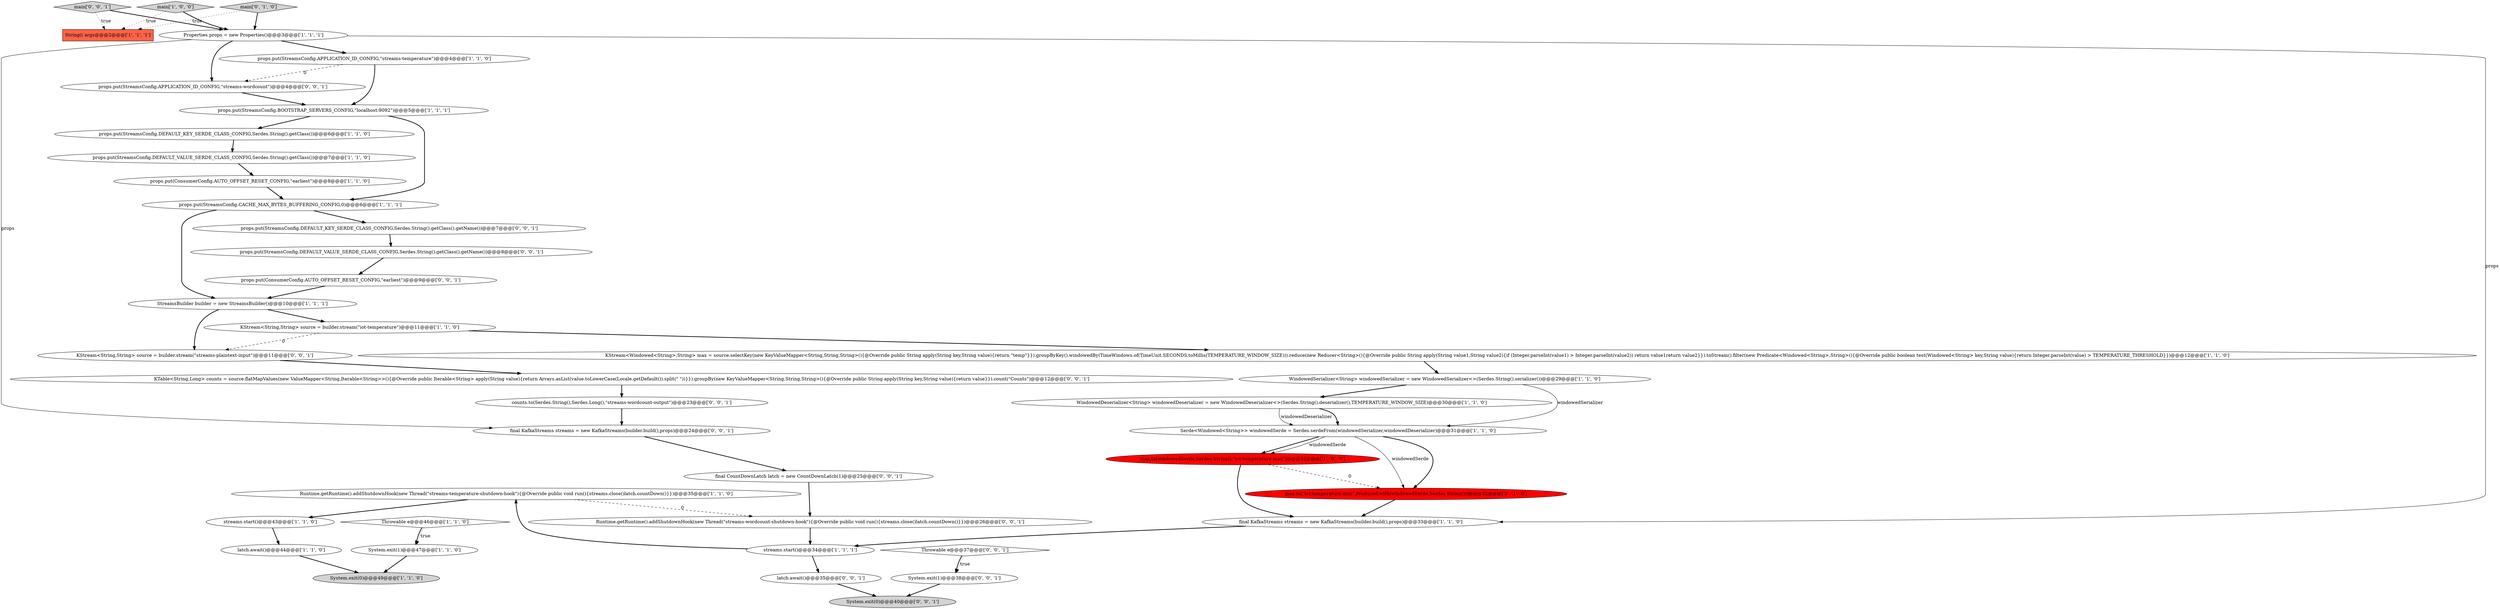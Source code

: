 digraph {
7 [style = filled, label = "streams.start()@@@43@@@['1', '1', '0']", fillcolor = white, shape = ellipse image = "AAA0AAABBB1BBB"];
15 [style = filled, label = "max.to(windowedSerde,Serdes.String(),\"iot-temperature-max\")@@@32@@@['1', '0', '0']", fillcolor = red, shape = ellipse image = "AAA1AAABBB1BBB"];
33 [style = filled, label = "KTable<String,Long> counts = source.flatMapValues(new ValueMapper<String,Iterable<String>>(){@Override public Iterable<String> apply(String value){return Arrays.asList(value.toLowerCase(Locale.getDefault()).split(\" \"))}}).groupBy(new KeyValueMapper<String,String,String>(){@Override public String apply(String key,String value){return value}}).count(\"Counts\")@@@12@@@['0', '0', '1']", fillcolor = white, shape = ellipse image = "AAA0AAABBB3BBB"];
26 [style = filled, label = "Runtime.getRuntime().addShutdownHook(new Thread(\"streams-wordcount-shutdown-hook\"){@Override public void run(){streams.close()latch.countDown()}})@@@26@@@['0', '0', '1']", fillcolor = white, shape = ellipse image = "AAA0AAABBB3BBB"];
35 [style = filled, label = "counts.to(Serdes.String(),Serdes.Long(),\"streams-wordcount-output\")@@@23@@@['0', '0', '1']", fillcolor = white, shape = ellipse image = "AAA0AAABBB3BBB"];
31 [style = filled, label = "Throwable e@@@37@@@['0', '0', '1']", fillcolor = white, shape = diamond image = "AAA0AAABBB3BBB"];
2 [style = filled, label = "System.exit(1)@@@47@@@['1', '1', '0']", fillcolor = white, shape = ellipse image = "AAA0AAABBB1BBB"];
36 [style = filled, label = "final CountDownLatch latch = new CountDownLatch(1)@@@25@@@['0', '0', '1']", fillcolor = white, shape = ellipse image = "AAA0AAABBB3BBB"];
38 [style = filled, label = "props.put(StreamsConfig.DEFAULT_VALUE_SERDE_CLASS_CONFIG,Serdes.String().getClass().getName())@@@8@@@['0', '0', '1']", fillcolor = white, shape = ellipse image = "AAA0AAABBB3BBB"];
18 [style = filled, label = "streams.start()@@@34@@@['1', '1', '1']", fillcolor = white, shape = ellipse image = "AAA0AAABBB1BBB"];
39 [style = filled, label = "latch.await()@@@35@@@['0', '0', '1']", fillcolor = white, shape = ellipse image = "AAA0AAABBB3BBB"];
40 [style = filled, label = "props.put(StreamsConfig.DEFAULT_KEY_SERDE_CLASS_CONFIG,Serdes.String().getClass().getName())@@@7@@@['0', '0', '1']", fillcolor = white, shape = ellipse image = "AAA0AAABBB3BBB"];
37 [style = filled, label = "System.exit(1)@@@38@@@['0', '0', '1']", fillcolor = white, shape = ellipse image = "AAA0AAABBB3BBB"];
25 [style = filled, label = "max.to(\"iot-temperature-max\",Produced.with(windowedSerde,Serdes.String()))@@@32@@@['0', '1', '0']", fillcolor = red, shape = ellipse image = "AAA1AAABBB2BBB"];
10 [style = filled, label = "Serde<Windowed<String>> windowedSerde = Serdes.serdeFrom(windowedSerializer,windowedDeserializer)@@@31@@@['1', '1', '0']", fillcolor = white, shape = ellipse image = "AAA0AAABBB1BBB"];
8 [style = filled, label = "Runtime.getRuntime().addShutdownHook(new Thread(\"streams-temperature-shutdown-hook\"){@Override public void run(){streams.close()latch.countDown()}})@@@35@@@['1', '1', '0']", fillcolor = white, shape = ellipse image = "AAA0AAABBB1BBB"];
12 [style = filled, label = "latch.await()@@@44@@@['1', '1', '0']", fillcolor = white, shape = ellipse image = "AAA0AAABBB1BBB"];
29 [style = filled, label = "props.put(StreamsConfig.APPLICATION_ID_CONFIG,\"streams-wordcount\")@@@4@@@['0', '0', '1']", fillcolor = white, shape = ellipse image = "AAA0AAABBB3BBB"];
5 [style = filled, label = "props.put(StreamsConfig.DEFAULT_KEY_SERDE_CLASS_CONFIG,Serdes.String().getClass())@@@6@@@['1', '1', '0']", fillcolor = white, shape = ellipse image = "AAA0AAABBB1BBB"];
13 [style = filled, label = "StreamsBuilder builder = new StreamsBuilder()@@@10@@@['1', '1', '1']", fillcolor = white, shape = ellipse image = "AAA0AAABBB1BBB"];
19 [style = filled, label = "System.exit(0)@@@49@@@['1', '1', '0']", fillcolor = lightgray, shape = ellipse image = "AAA0AAABBB1BBB"];
20 [style = filled, label = "KStream<Windowed<String>,String> max = source.selectKey(new KeyValueMapper<String,String,String>(){@Override public String apply(String key,String value){return \"temp\"}}).groupByKey().windowedBy(TimeWindows.of(TimeUnit.SECONDS.toMillis(TEMPERATURE_WINDOW_SIZE))).reduce(new Reducer<String>(){@Override public String apply(String value1,String value2){if (Integer.parseInt(value1) > Integer.parseInt(value2)) return value1return value2}}).toStream().filter(new Predicate<Windowed<String>,String>(){@Override public boolean test(Windowed<String> key,String value){return Integer.parseInt(value) > TEMPERATURE_THRESHOLD}})@@@12@@@['1', '1', '0']", fillcolor = white, shape = ellipse image = "AAA0AAABBB1BBB"];
27 [style = filled, label = "main['0', '0', '1']", fillcolor = lightgray, shape = diamond image = "AAA0AAABBB3BBB"];
6 [style = filled, label = "Properties props = new Properties()@@@3@@@['1', '1', '1']", fillcolor = white, shape = ellipse image = "AAA0AAABBB1BBB"];
24 [style = filled, label = "main['0', '1', '0']", fillcolor = lightgray, shape = diamond image = "AAA0AAABBB2BBB"];
21 [style = filled, label = "final KafkaStreams streams = new KafkaStreams(builder.build(),props)@@@33@@@['1', '1', '0']", fillcolor = white, shape = ellipse image = "AAA0AAABBB1BBB"];
22 [style = filled, label = "String(( args@@@2@@@['1', '1', '1']", fillcolor = tomato, shape = box image = "AAA0AAABBB1BBB"];
11 [style = filled, label = "main['1', '0', '0']", fillcolor = lightgray, shape = diamond image = "AAA0AAABBB1BBB"];
32 [style = filled, label = "final KafkaStreams streams = new KafkaStreams(builder.build(),props)@@@24@@@['0', '0', '1']", fillcolor = white, shape = ellipse image = "AAA0AAABBB3BBB"];
9 [style = filled, label = "props.put(ConsumerConfig.AUTO_OFFSET_RESET_CONFIG,\"earliest\")@@@8@@@['1', '1', '0']", fillcolor = white, shape = ellipse image = "AAA0AAABBB1BBB"];
30 [style = filled, label = "KStream<String,String> source = builder.stream(\"streams-plaintext-input\")@@@11@@@['0', '0', '1']", fillcolor = white, shape = ellipse image = "AAA0AAABBB3BBB"];
4 [style = filled, label = "Throwable e@@@46@@@['1', '1', '0']", fillcolor = white, shape = diamond image = "AAA0AAABBB1BBB"];
17 [style = filled, label = "WindowedDeserializer<String> windowedDeserializer = new WindowedDeserializer<>(Serdes.String().deserializer(),TEMPERATURE_WINDOW_SIZE)@@@30@@@['1', '1', '0']", fillcolor = white, shape = ellipse image = "AAA0AAABBB1BBB"];
1 [style = filled, label = "props.put(StreamsConfig.CACHE_MAX_BYTES_BUFFERING_CONFIG,0)@@@6@@@['1', '1', '1']", fillcolor = white, shape = ellipse image = "AAA0AAABBB1BBB"];
23 [style = filled, label = "KStream<String,String> source = builder.stream(\"iot-temperature\")@@@11@@@['1', '1', '0']", fillcolor = white, shape = ellipse image = "AAA0AAABBB1BBB"];
16 [style = filled, label = "WindowedSerializer<String> windowedSerializer = new WindowedSerializer<>(Serdes.String().serializer())@@@29@@@['1', '1', '0']", fillcolor = white, shape = ellipse image = "AAA0AAABBB1BBB"];
34 [style = filled, label = "props.put(ConsumerConfig.AUTO_OFFSET_RESET_CONFIG,\"earliest\")@@@9@@@['0', '0', '1']", fillcolor = white, shape = ellipse image = "AAA0AAABBB3BBB"];
28 [style = filled, label = "System.exit(0)@@@40@@@['0', '0', '1']", fillcolor = lightgray, shape = ellipse image = "AAA0AAABBB3BBB"];
0 [style = filled, label = "props.put(StreamsConfig.APPLICATION_ID_CONFIG,\"streams-temperature\")@@@4@@@['1', '1', '0']", fillcolor = white, shape = ellipse image = "AAA0AAABBB1BBB"];
3 [style = filled, label = "props.put(StreamsConfig.BOOTSTRAP_SERVERS_CONFIG,\"localhost:9092\")@@@5@@@['1', '1', '1']", fillcolor = white, shape = ellipse image = "AAA0AAABBB1BBB"];
14 [style = filled, label = "props.put(StreamsConfig.DEFAULT_VALUE_SERDE_CLASS_CONFIG,Serdes.String().getClass())@@@7@@@['1', '1', '0']", fillcolor = white, shape = ellipse image = "AAA0AAABBB1BBB"];
0->3 [style = bold, label=""];
17->10 [style = bold, label=""];
6->32 [style = solid, label="props"];
31->37 [style = bold, label=""];
23->20 [style = bold, label=""];
33->35 [style = bold, label=""];
2->19 [style = bold, label=""];
37->28 [style = bold, label=""];
10->15 [style = bold, label=""];
31->37 [style = dotted, label="true"];
30->33 [style = bold, label=""];
3->1 [style = bold, label=""];
27->22 [style = dotted, label="true"];
17->10 [style = solid, label="windowedDeserializer"];
7->12 [style = bold, label=""];
1->40 [style = bold, label=""];
15->21 [style = bold, label=""];
10->25 [style = solid, label="windowedSerde"];
11->6 [style = bold, label=""];
29->3 [style = bold, label=""];
34->13 [style = bold, label=""];
10->15 [style = solid, label="windowedSerde"];
35->32 [style = bold, label=""];
6->0 [style = bold, label=""];
4->2 [style = bold, label=""];
16->17 [style = bold, label=""];
5->14 [style = bold, label=""];
13->30 [style = bold, label=""];
36->26 [style = bold, label=""];
40->38 [style = bold, label=""];
11->22 [style = dotted, label="true"];
1->13 [style = bold, label=""];
27->6 [style = bold, label=""];
21->18 [style = bold, label=""];
39->28 [style = bold, label=""];
8->7 [style = bold, label=""];
6->29 [style = bold, label=""];
3->5 [style = bold, label=""];
15->25 [style = dashed, label="0"];
20->16 [style = bold, label=""];
18->39 [style = bold, label=""];
10->25 [style = bold, label=""];
16->10 [style = solid, label="windowedSerializer"];
24->22 [style = dotted, label="true"];
0->29 [style = dashed, label="0"];
23->30 [style = dashed, label="0"];
38->34 [style = bold, label=""];
13->23 [style = bold, label=""];
32->36 [style = bold, label=""];
14->9 [style = bold, label=""];
18->8 [style = bold, label=""];
9->1 [style = bold, label=""];
12->19 [style = bold, label=""];
24->6 [style = bold, label=""];
6->21 [style = solid, label="props"];
4->2 [style = dotted, label="true"];
25->21 [style = bold, label=""];
26->18 [style = bold, label=""];
8->26 [style = dashed, label="0"];
}

